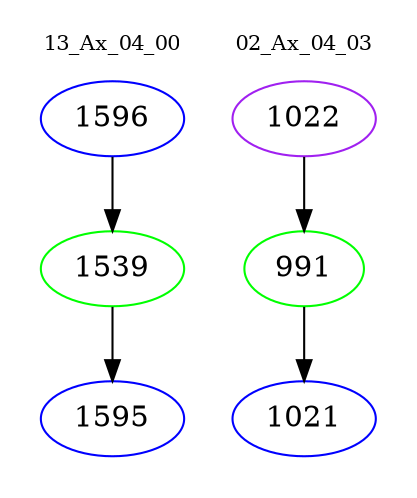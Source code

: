 digraph{
subgraph cluster_0 {
color = white
label = "13_Ax_04_00";
fontsize=10;
T0_1596 [label="1596", color="blue"]
T0_1596 -> T0_1539 [color="black"]
T0_1539 [label="1539", color="green"]
T0_1539 -> T0_1595 [color="black"]
T0_1595 [label="1595", color="blue"]
}
subgraph cluster_1 {
color = white
label = "02_Ax_04_03";
fontsize=10;
T1_1022 [label="1022", color="purple"]
T1_1022 -> T1_991 [color="black"]
T1_991 [label="991", color="green"]
T1_991 -> T1_1021 [color="black"]
T1_1021 [label="1021", color="blue"]
}
}
